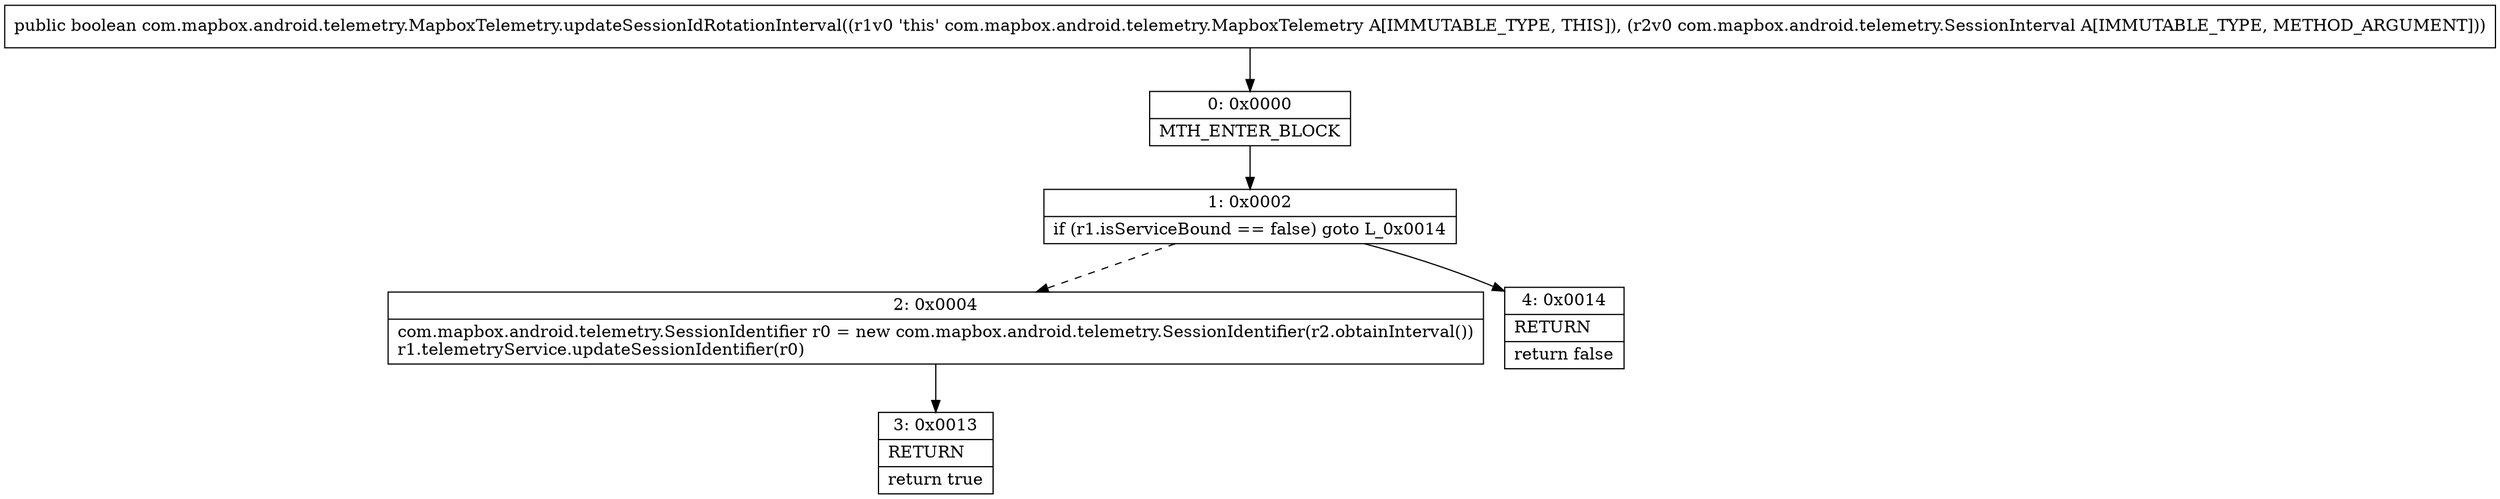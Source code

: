 digraph "CFG forcom.mapbox.android.telemetry.MapboxTelemetry.updateSessionIdRotationInterval(Lcom\/mapbox\/android\/telemetry\/SessionInterval;)Z" {
Node_0 [shape=record,label="{0\:\ 0x0000|MTH_ENTER_BLOCK\l}"];
Node_1 [shape=record,label="{1\:\ 0x0002|if (r1.isServiceBound == false) goto L_0x0014\l}"];
Node_2 [shape=record,label="{2\:\ 0x0004|com.mapbox.android.telemetry.SessionIdentifier r0 = new com.mapbox.android.telemetry.SessionIdentifier(r2.obtainInterval())\lr1.telemetryService.updateSessionIdentifier(r0)\l}"];
Node_3 [shape=record,label="{3\:\ 0x0013|RETURN\l|return true\l}"];
Node_4 [shape=record,label="{4\:\ 0x0014|RETURN\l|return false\l}"];
MethodNode[shape=record,label="{public boolean com.mapbox.android.telemetry.MapboxTelemetry.updateSessionIdRotationInterval((r1v0 'this' com.mapbox.android.telemetry.MapboxTelemetry A[IMMUTABLE_TYPE, THIS]), (r2v0 com.mapbox.android.telemetry.SessionInterval A[IMMUTABLE_TYPE, METHOD_ARGUMENT])) }"];
MethodNode -> Node_0;
Node_0 -> Node_1;
Node_1 -> Node_2[style=dashed];
Node_1 -> Node_4;
Node_2 -> Node_3;
}

